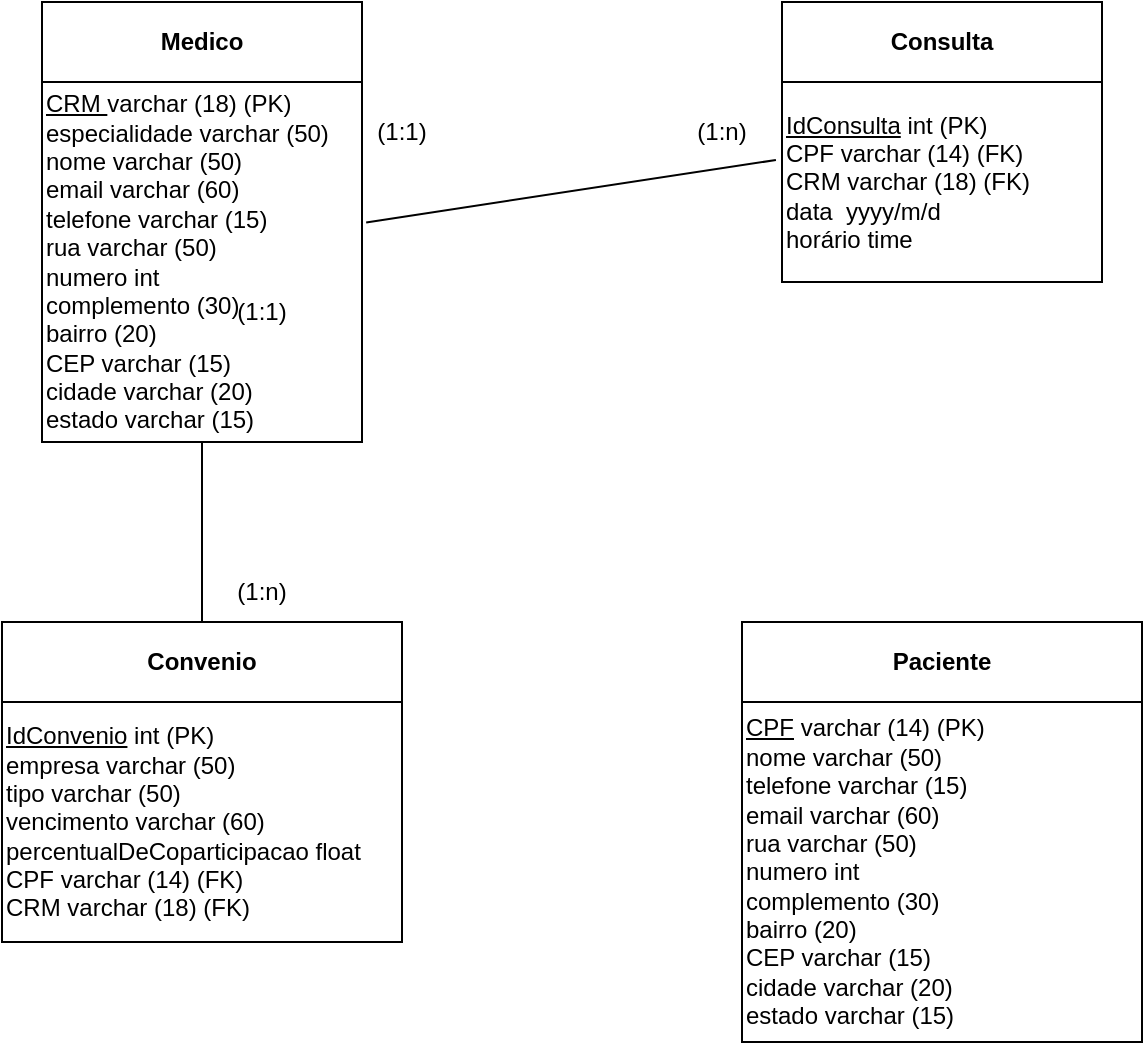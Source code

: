 <mxfile version="24.7.8">
  <diagram name="Page-1" id="HAe-UX_IYEYiSjkh68OM">
    <mxGraphModel dx="433" dy="760" grid="1" gridSize="10" guides="1" tooltips="1" connect="1" arrows="1" fold="1" page="1" pageScale="1" pageWidth="850" pageHeight="1100" math="0" shadow="0">
      <root>
        <mxCell id="0" />
        <mxCell id="1" parent="0" />
        <mxCell id="rAvilJ_ywPzz6KZA07hI-1" value="&lt;b&gt;Medico&lt;/b&gt;" style="rounded=0;whiteSpace=wrap;html=1;" vertex="1" parent="1">
          <mxGeometry x="280" y="80" width="160" height="40" as="geometry" />
        </mxCell>
        <mxCell id="rAvilJ_ywPzz6KZA07hI-2" value="&lt;div style=&quot;&quot;&gt;&lt;u style=&quot;background-color: initial;&quot;&gt;CRM &lt;/u&gt;&lt;span style=&quot;background-color: initial;&quot;&gt;varchar (18) (PK)&lt;/span&gt;&lt;/div&gt;&lt;div style=&quot;&quot;&gt;especialidade varchar (50)&lt;/div&gt;&lt;div style=&quot;&quot;&gt;nome varchar (50)&lt;/div&gt;&lt;div style=&quot;&quot;&gt;email varchar (60)&lt;/div&gt;&lt;div style=&quot;&quot;&gt;telefone varchar (15)&lt;/div&gt;&lt;div style=&quot;&quot;&gt;&lt;div&gt;rua varchar (50)&lt;/div&gt;&lt;div&gt;numero int&lt;/div&gt;&lt;div&gt;complemento (30)&lt;/div&gt;&lt;div&gt;bairro (20)&lt;/div&gt;&lt;div&gt;CEP varchar (15)&lt;/div&gt;&lt;div&gt;cidade varchar (20)&lt;/div&gt;&lt;div&gt;estado varchar (15)&lt;/div&gt;&lt;/div&gt;" style="rounded=0;whiteSpace=wrap;html=1;align=left;" vertex="1" parent="1">
          <mxGeometry x="280" y="120" width="160" height="180" as="geometry" />
        </mxCell>
        <mxCell id="rAvilJ_ywPzz6KZA07hI-3" value="&lt;b&gt;Consulta&lt;/b&gt;" style="rounded=0;whiteSpace=wrap;html=1;" vertex="1" parent="1">
          <mxGeometry x="650" y="80" width="160" height="40" as="geometry" />
        </mxCell>
        <mxCell id="rAvilJ_ywPzz6KZA07hI-4" value="&lt;div style=&quot;&quot;&gt;&lt;span style=&quot;background-color: initial;&quot;&gt;&lt;u&gt;IdConsulta&lt;/u&gt;&amp;nbsp;int (PK)&lt;/span&gt;&lt;/div&gt;&lt;div style=&quot;&quot;&gt;CPF varchar (14) (FK)&lt;/div&gt;&lt;div style=&quot;&quot;&gt;&lt;span style=&quot;background-color: initial;&quot;&gt;CRM varchar (18) (FK)&lt;/span&gt;&lt;/div&gt;&lt;div style=&quot;&quot;&gt;data&amp;nbsp; yyyy/m/d&lt;/div&gt;&lt;div style=&quot;&quot;&gt;horário time&lt;/div&gt;" style="rounded=0;whiteSpace=wrap;html=1;align=left;" vertex="1" parent="1">
          <mxGeometry x="650" y="120" width="160" height="100" as="geometry" />
        </mxCell>
        <mxCell id="rAvilJ_ywPzz6KZA07hI-6" value="" style="endArrow=none;html=1;rounded=0;entryX=-0.019;entryY=0.39;entryDx=0;entryDy=0;entryPerimeter=0;exitX=1.013;exitY=0.39;exitDx=0;exitDy=0;exitPerimeter=0;" edge="1" parent="1" source="rAvilJ_ywPzz6KZA07hI-2" target="rAvilJ_ywPzz6KZA07hI-4">
          <mxGeometry width="50" height="50" relative="1" as="geometry">
            <mxPoint x="580" y="320" as="sourcePoint" />
            <mxPoint x="630" y="270" as="targetPoint" />
          </mxGeometry>
        </mxCell>
        <mxCell id="rAvilJ_ywPzz6KZA07hI-7" value="(1:1)" style="text;html=1;align=center;verticalAlign=middle;whiteSpace=wrap;rounded=0;" vertex="1" parent="1">
          <mxGeometry x="430" y="130" width="60" height="30" as="geometry" />
        </mxCell>
        <mxCell id="rAvilJ_ywPzz6KZA07hI-8" value="(1:n)" style="text;html=1;align=center;verticalAlign=middle;whiteSpace=wrap;rounded=0;" vertex="1" parent="1">
          <mxGeometry x="590" y="130" width="60" height="30" as="geometry" />
        </mxCell>
        <mxCell id="rAvilJ_ywPzz6KZA07hI-11" value="&lt;b&gt;Convenio&lt;/b&gt;" style="rounded=0;whiteSpace=wrap;html=1;" vertex="1" parent="1">
          <mxGeometry x="260" y="390" width="200" height="40" as="geometry" />
        </mxCell>
        <mxCell id="rAvilJ_ywPzz6KZA07hI-12" value="&lt;div style=&quot;&quot;&gt;&lt;u style=&quot;background-color: initial;&quot;&gt;IdConvenio&lt;/u&gt;&lt;span style=&quot;background-color: initial;&quot;&gt;&amp;nbsp;int&lt;/span&gt;&lt;span style=&quot;background-color: initial;&quot;&gt;&amp;nbsp;(PK)&lt;/span&gt;&lt;/div&gt;&lt;div style=&quot;&quot;&gt;empresa varchar (50)&lt;/div&gt;&lt;div style=&quot;&quot;&gt;tipo varchar (50)&lt;/div&gt;&lt;div style=&quot;&quot;&gt;vencimento varchar (60)&lt;/div&gt;&lt;div style=&quot;&quot;&gt;percentualDeCoparticipacao float&lt;/div&gt;&lt;div style=&quot;&quot;&gt;CPF varchar (14) (FK)&lt;/div&gt;&lt;div style=&quot;&quot;&gt;CRM varchar (18) (FK)&lt;/div&gt;" style="rounded=0;whiteSpace=wrap;html=1;align=left;" vertex="1" parent="1">
          <mxGeometry x="260" y="430" width="200" height="120" as="geometry" />
        </mxCell>
        <mxCell id="rAvilJ_ywPzz6KZA07hI-13" value="" style="endArrow=none;html=1;rounded=0;entryX=0.5;entryY=1;entryDx=0;entryDy=0;exitX=0.5;exitY=0;exitDx=0;exitDy=0;" edge="1" parent="1" source="rAvilJ_ywPzz6KZA07hI-11" target="rAvilJ_ywPzz6KZA07hI-2">
          <mxGeometry width="50" height="50" relative="1" as="geometry">
            <mxPoint x="400" y="320" as="sourcePoint" />
            <mxPoint x="450" y="270" as="targetPoint" />
          </mxGeometry>
        </mxCell>
        <mxCell id="rAvilJ_ywPzz6KZA07hI-14" value="(1:1)" style="text;html=1;align=center;verticalAlign=middle;whiteSpace=wrap;rounded=0;" vertex="1" parent="1">
          <mxGeometry x="360" y="220" width="60" height="30" as="geometry" />
        </mxCell>
        <mxCell id="rAvilJ_ywPzz6KZA07hI-15" value="(1:n)" style="text;html=1;align=center;verticalAlign=middle;whiteSpace=wrap;rounded=0;" vertex="1" parent="1">
          <mxGeometry x="360" y="360" width="60" height="30" as="geometry" />
        </mxCell>
        <mxCell id="rAvilJ_ywPzz6KZA07hI-16" value="&lt;b&gt;Paciente&lt;/b&gt;" style="rounded=0;whiteSpace=wrap;html=1;" vertex="1" parent="1">
          <mxGeometry x="630" y="390" width="200" height="40" as="geometry" />
        </mxCell>
        <mxCell id="rAvilJ_ywPzz6KZA07hI-17" value="&lt;div style=&quot;&quot;&gt;&lt;span style=&quot;background-color: initial;&quot;&gt;&lt;u&gt;CPF&lt;/u&gt;&amp;nbsp;varchar (14)&lt;/span&gt;&lt;span style=&quot;background-color: initial;&quot;&gt;&amp;nbsp;(PK)&lt;/span&gt;&lt;/div&gt;&lt;div style=&quot;&quot;&gt;nome varchar (50)&lt;/div&gt;&lt;div style=&quot;&quot;&gt;telefone varchar (15)&lt;/div&gt;&lt;div style=&quot;&quot;&gt;email varchar (60)&lt;/div&gt;&lt;div style=&quot;&quot;&gt;rua varchar (50)&lt;/div&gt;&lt;div style=&quot;&quot;&gt;numero int&lt;/div&gt;&lt;div style=&quot;&quot;&gt;complemento (30)&lt;/div&gt;&lt;div style=&quot;&quot;&gt;bairro (20)&lt;/div&gt;&lt;div style=&quot;&quot;&gt;CEP varchar (15)&lt;/div&gt;&lt;div style=&quot;&quot;&gt;cidade varchar (20)&lt;/div&gt;&lt;div style=&quot;&quot;&gt;estado varchar (15)&lt;/div&gt;" style="rounded=0;whiteSpace=wrap;html=1;align=left;" vertex="1" parent="1">
          <mxGeometry x="630" y="430" width="200" height="170" as="geometry" />
        </mxCell>
      </root>
    </mxGraphModel>
  </diagram>
</mxfile>
